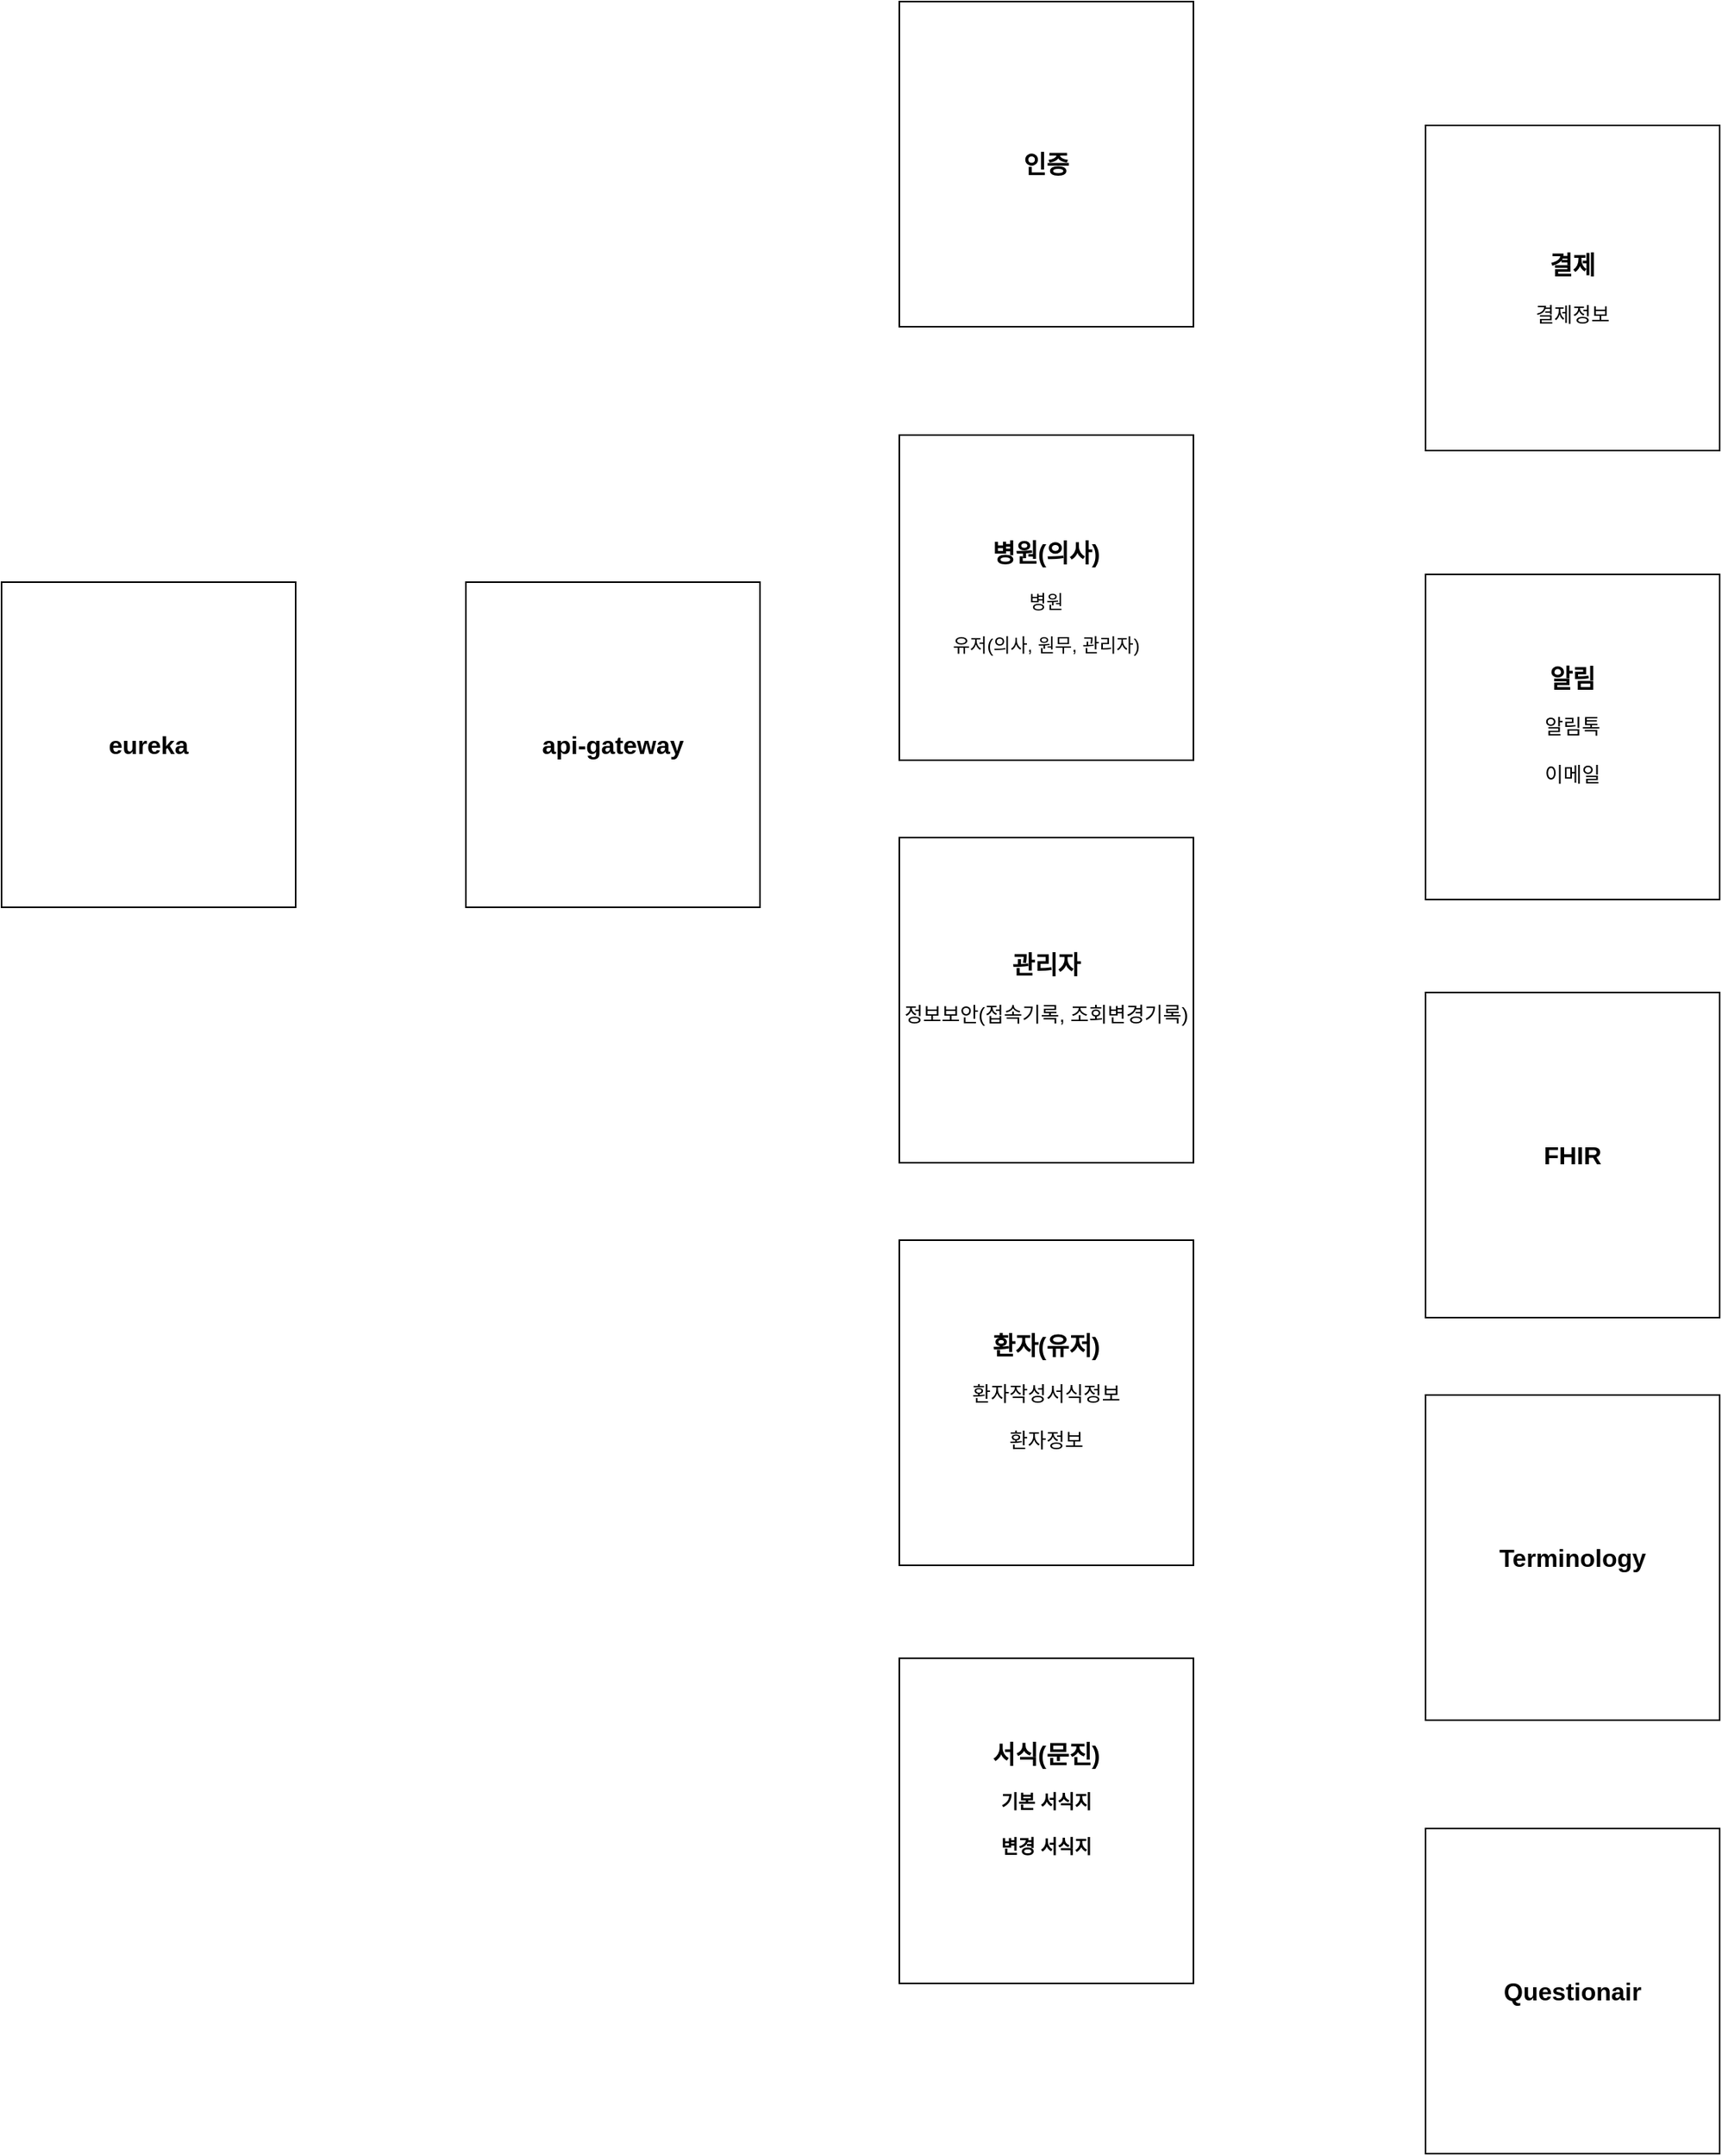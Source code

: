 <mxfile version="21.7.2" type="github">
  <diagram name="페이지-1" id="xntE4QRQAVohVYgku4q2">
    <mxGraphModel dx="3217" dy="1265" grid="1" gridSize="10" guides="1" tooltips="1" connect="1" arrows="1" fold="1" page="1" pageScale="1" pageWidth="827" pageHeight="1169" math="0" shadow="0">
      <root>
        <mxCell id="0" />
        <mxCell id="1" parent="0" />
        <mxCell id="lN2TJ2HgKJQQcKIHXumm-1" value="&lt;b style=&quot;font-size: 16px;&quot;&gt;병원(의사)&lt;br&gt;&lt;/b&gt;&lt;br&gt;병원&lt;br&gt;&lt;br&gt;유저(의사, 원무, 관리자)&lt;br&gt;" style="rounded=0;whiteSpace=wrap;html=1;" parent="1" vertex="1">
          <mxGeometry x="-160" y="490" width="190" height="210" as="geometry" />
        </mxCell>
        <mxCell id="lN2TJ2HgKJQQcKIHXumm-2" value="&lt;font style=&quot;&quot;&gt;&lt;b style=&quot;&quot;&gt;&lt;font style=&quot;font-size: 16px;&quot;&gt;환자(유저)&lt;/font&gt;&lt;/b&gt;&lt;br&gt;&lt;br&gt;&lt;span style=&quot;font-size: 13px;&quot;&gt;환자작성서식정보&lt;/span&gt;&lt;br&gt;&lt;br&gt;&lt;span style=&quot;font-size: 13px;&quot;&gt;환자정보&lt;br&gt;&lt;/span&gt;&lt;br&gt;&lt;/font&gt;" style="rounded=0;whiteSpace=wrap;html=1;" parent="1" vertex="1">
          <mxGeometry x="-160" y="1010" width="190" height="210" as="geometry" />
        </mxCell>
        <mxCell id="lN2TJ2HgKJQQcKIHXumm-3" value="&lt;span style=&quot;font-size: 16px;&quot;&gt;&lt;b&gt;관리자&lt;/b&gt;&lt;/span&gt;&lt;br&gt;&lt;br&gt;&lt;font style=&quot;font-size: 13px;&quot;&gt;정보보안(접속기록, 조회변경기록)&lt;br&gt;&lt;br&gt;&lt;/font&gt;" style="rounded=0;whiteSpace=wrap;html=1;" parent="1" vertex="1">
          <mxGeometry x="-160" y="750" width="190" height="210" as="geometry" />
        </mxCell>
        <mxCell id="9MxwhZOGX7eoKfRrEs-K-1" value="&lt;span style=&quot;&quot;&gt;&lt;b&gt;&lt;font style=&quot;font-size: 16px;&quot;&gt;서식(문진)&lt;/font&gt;&lt;br&gt;&lt;br&gt;기본 서식지&lt;br&gt;&lt;br&gt;변경 서식지&lt;br&gt;&lt;br&gt;&lt;br&gt;&lt;/b&gt;&lt;/span&gt;" style="rounded=0;whiteSpace=wrap;html=1;" parent="1" vertex="1">
          <mxGeometry x="-160" y="1280" width="190" height="210" as="geometry" />
        </mxCell>
        <mxCell id="9MxwhZOGX7eoKfRrEs-K-2" value="&lt;span style=&quot;font-size: 16px;&quot;&gt;&lt;b&gt;알림&lt;/b&gt;&lt;/span&gt;&lt;br&gt;&lt;br&gt;&lt;font style=&quot;font-size: 13px;&quot;&gt;알림톡&lt;br&gt;&lt;br&gt;이메일&lt;br&gt;&lt;br&gt;&lt;/font&gt;" style="rounded=0;whiteSpace=wrap;html=1;" parent="1" vertex="1">
          <mxGeometry x="180" y="580" width="190" height="210" as="geometry" />
        </mxCell>
        <mxCell id="9MxwhZOGX7eoKfRrEs-K-3" value="&lt;span style=&quot;font-size: 16px;&quot;&gt;&lt;b&gt;결제&lt;/b&gt;&lt;/span&gt;&lt;br&gt;&lt;br&gt;&lt;font style=&quot;font-size: 13px;&quot;&gt;결제정보&lt;br&gt;&lt;/font&gt;" style="rounded=0;whiteSpace=wrap;html=1;" parent="1" vertex="1">
          <mxGeometry x="180" y="290" width="190" height="210" as="geometry" />
        </mxCell>
        <mxCell id="n2a-JxCkB4W6PoPBP0_h-3" value="&lt;span style=&quot;&quot;&gt;&lt;b&gt;&lt;span style=&quot;font-size: 16px;&quot;&gt;인증&lt;/span&gt;&lt;br&gt;&lt;/b&gt;&lt;/span&gt;" style="rounded=0;whiteSpace=wrap;html=1;" vertex="1" parent="1">
          <mxGeometry x="-160" y="210" width="190" height="210" as="geometry" />
        </mxCell>
        <mxCell id="n2a-JxCkB4W6PoPBP0_h-4" value="&lt;span style=&quot;&quot;&gt;&lt;b&gt;&lt;span style=&quot;font-size: 16px;&quot;&gt;api-gateway&lt;/span&gt;&lt;br&gt;&lt;/b&gt;&lt;/span&gt;" style="rounded=0;whiteSpace=wrap;html=1;" vertex="1" parent="1">
          <mxGeometry x="-440" y="585" width="190" height="210" as="geometry" />
        </mxCell>
        <mxCell id="n2a-JxCkB4W6PoPBP0_h-5" value="&lt;span style=&quot;&quot;&gt;&lt;b&gt;&lt;span style=&quot;font-size: 16px;&quot;&gt;eureka&lt;/span&gt;&lt;br&gt;&lt;/b&gt;&lt;/span&gt;" style="rounded=0;whiteSpace=wrap;html=1;" vertex="1" parent="1">
          <mxGeometry x="-740" y="585" width="190" height="210" as="geometry" />
        </mxCell>
        <mxCell id="n2a-JxCkB4W6PoPBP0_h-6" value="&lt;font style=&quot;&quot;&gt;&lt;span style=&quot;font-size: 16px;&quot;&gt;&lt;b&gt;FHIR&lt;/b&gt;&lt;/span&gt;&lt;br&gt;&lt;/font&gt;" style="rounded=0;whiteSpace=wrap;html=1;" vertex="1" parent="1">
          <mxGeometry x="180" y="850" width="190" height="210" as="geometry" />
        </mxCell>
        <mxCell id="n2a-JxCkB4W6PoPBP0_h-7" value="&lt;font style=&quot;&quot;&gt;&lt;span style=&quot;font-size: 16px;&quot;&gt;&lt;b&gt;Terminology&lt;/b&gt;&lt;/span&gt;&lt;br&gt;&lt;/font&gt;" style="rounded=0;whiteSpace=wrap;html=1;" vertex="1" parent="1">
          <mxGeometry x="180" y="1110" width="190" height="210" as="geometry" />
        </mxCell>
        <mxCell id="n2a-JxCkB4W6PoPBP0_h-8" value="&lt;font style=&quot;&quot;&gt;&lt;span style=&quot;font-size: 16px;&quot;&gt;&lt;b&gt;Questionair&lt;/b&gt;&lt;/span&gt;&lt;br&gt;&lt;/font&gt;" style="rounded=0;whiteSpace=wrap;html=1;" vertex="1" parent="1">
          <mxGeometry x="180" y="1390" width="190" height="210" as="geometry" />
        </mxCell>
      </root>
    </mxGraphModel>
  </diagram>
</mxfile>

